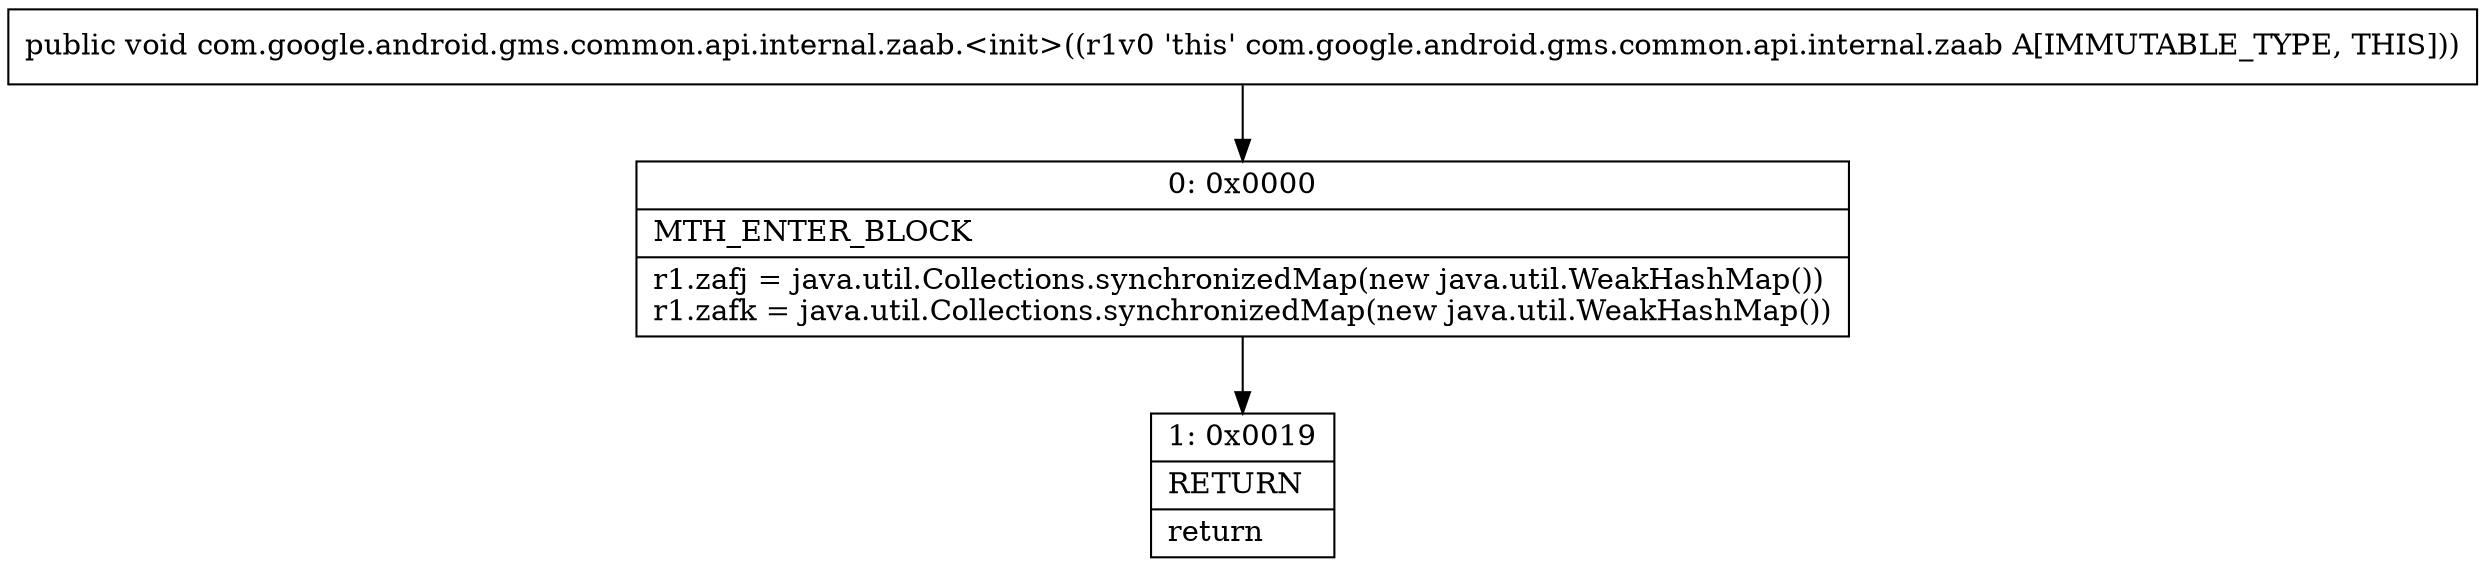 digraph "CFG forcom.google.android.gms.common.api.internal.zaab.\<init\>()V" {
Node_0 [shape=record,label="{0\:\ 0x0000|MTH_ENTER_BLOCK\l|r1.zafj = java.util.Collections.synchronizedMap(new java.util.WeakHashMap())\lr1.zafk = java.util.Collections.synchronizedMap(new java.util.WeakHashMap())\l}"];
Node_1 [shape=record,label="{1\:\ 0x0019|RETURN\l|return\l}"];
MethodNode[shape=record,label="{public void com.google.android.gms.common.api.internal.zaab.\<init\>((r1v0 'this' com.google.android.gms.common.api.internal.zaab A[IMMUTABLE_TYPE, THIS])) }"];
MethodNode -> Node_0;
Node_0 -> Node_1;
}

